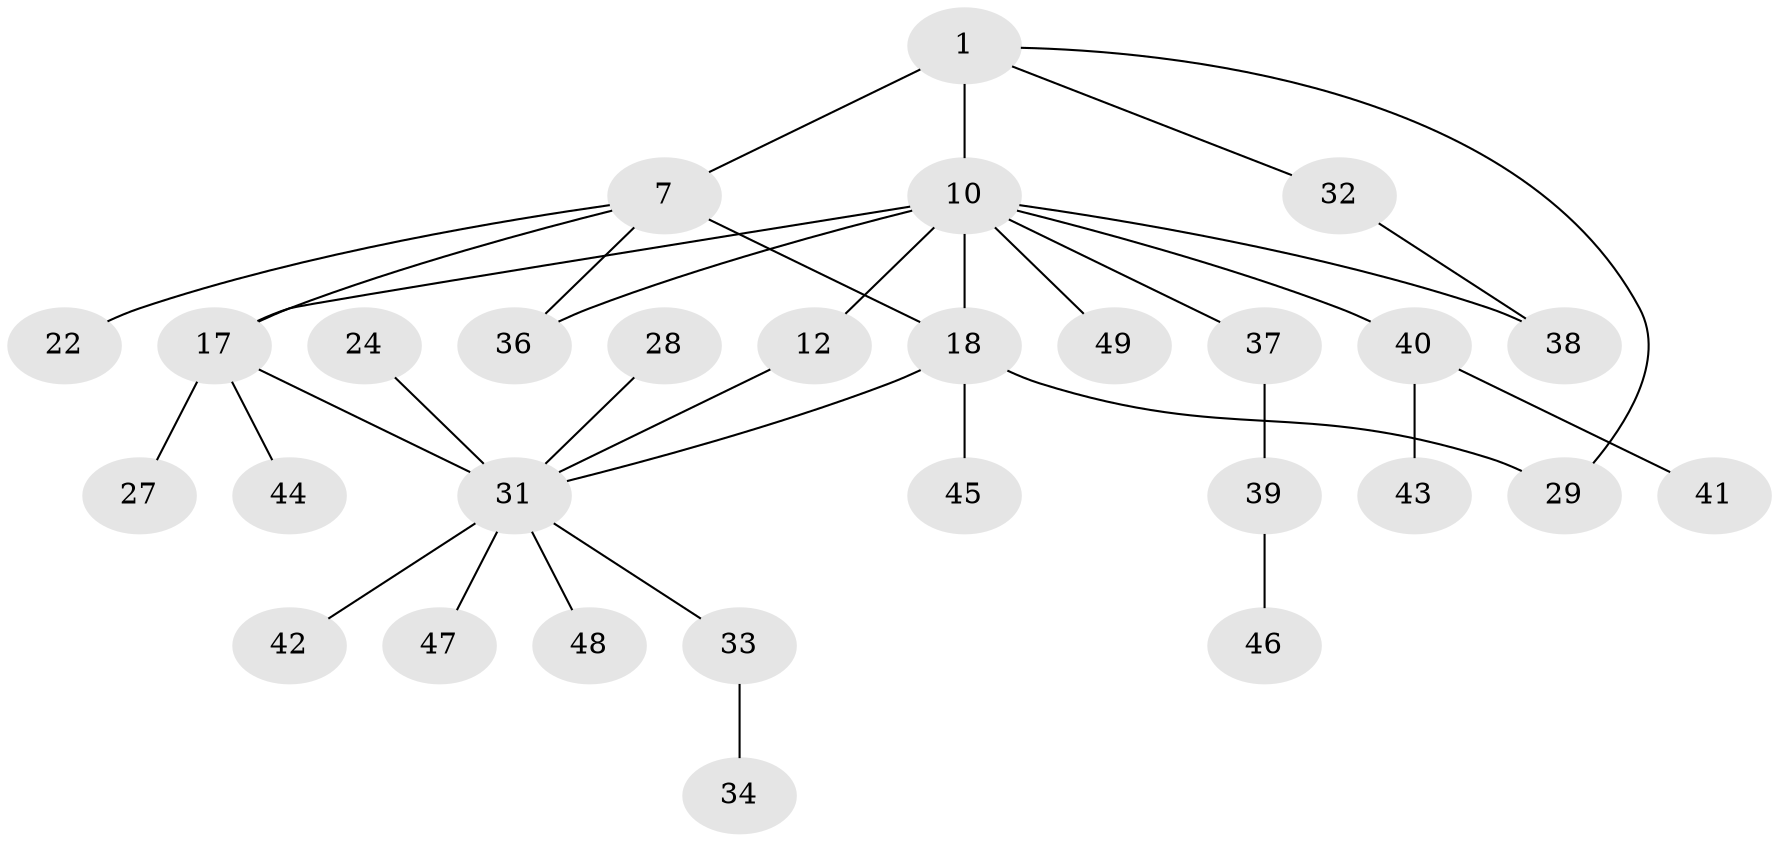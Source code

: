 // original degree distribution, {5: 0.08163265306122448, 10: 0.02040816326530612, 3: 0.14285714285714285, 7: 0.04081632653061224, 6: 0.02040816326530612, 4: 0.02040816326530612, 2: 0.24489795918367346, 1: 0.42857142857142855}
// Generated by graph-tools (version 1.1) at 2025/58/03/04/25 21:58:54]
// undirected, 29 vertices, 35 edges
graph export_dot {
graph [start="1"]
  node [color=gray90,style=filled];
  1;
  7;
  10 [super="+6"];
  12;
  17 [super="+8+5+11"];
  18 [super="+13+9"];
  22;
  24;
  27;
  28;
  29 [super="+26"];
  31 [super="+4"];
  32 [super="+16"];
  33;
  34;
  36 [super="+23"];
  37 [super="+21"];
  38;
  39;
  40 [super="+35+14+30"];
  41;
  42 [super="+15+20"];
  43;
  44;
  45;
  46;
  47;
  48;
  49;
  1 -- 7;
  1 -- 10 [weight=2];
  1 -- 32;
  1 -- 29;
  7 -- 22;
  7 -- 18 [weight=2];
  7 -- 17;
  7 -- 36;
  10 -- 38;
  10 -- 49;
  10 -- 12;
  10 -- 18 [weight=2];
  10 -- 17 [weight=2];
  10 -- 40;
  10 -- 36;
  10 -- 37;
  12 -- 31;
  17 -- 27;
  17 -- 44;
  17 -- 31 [weight=2];
  18 -- 45;
  18 -- 31;
  18 -- 29;
  24 -- 31;
  28 -- 31;
  31 -- 33;
  31 -- 47;
  31 -- 48;
  31 -- 42;
  32 -- 38;
  33 -- 34;
  37 -- 39;
  39 -- 46;
  40 -- 41;
  40 -- 43;
}
